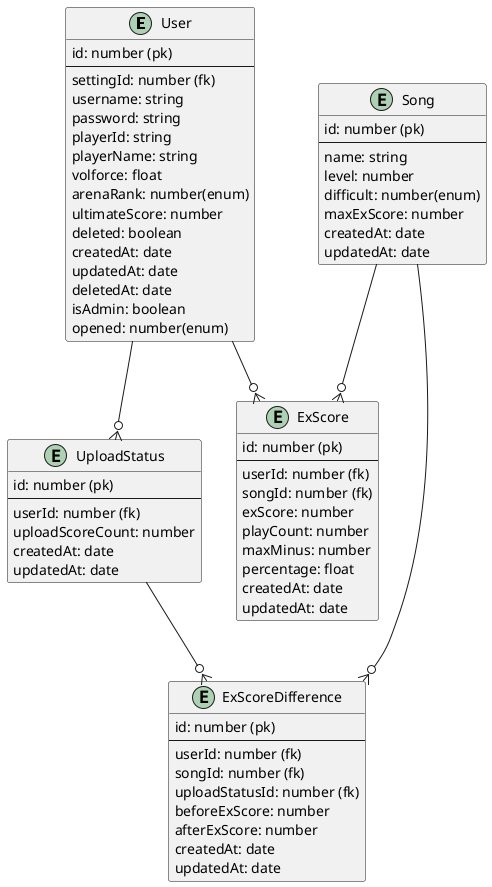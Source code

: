 @startuml sdvxest

entity User {
  id: number (pk)
  --
  settingId: number (fk)
  username: string
  password: string
  playerId: string
  playerName: string
  volforce: float
  arenaRank: number(enum)
  ultimateScore: number
  deleted: boolean
  createdAt: date
  updatedAt: date
  deletedAt: date
  isAdmin: boolean
  opened: number(enum)
}
' (op)rivalData

' # TODO: 正規化
entity Song {
  id: number (pk)
  --
  name: string
  level: number
  difficult: number(enum)
  maxExScore: number
  createdAt: date
  updatedAt: date
}
' (op) bpm(min - max)

entity ExScore {
  id: number (pk)
  --
  userId: number (fk)
  songId: number (fk)
  exScore: number
  playCount: number
  maxMinus: number
  percentage: float
  createdAt: date
  updatedAt: date
}

' アップロード状況
entity UploadStatus {
  id: number (pk)
  --
  userId: number (fk)
  uploadScoreCount: number
  createdAt: date
  updatedAt: date
}

' 差分
entity ExScoreDifference {
  id: number (pk)
  --
  userId: number (fk)
  songId: number (fk)
  uploadStatusId: number (fk)
  beforeExScore: number
  afterExScore: number
  createdAt: date
  updatedAt: date
}

User --o{ UploadStatus
User --o{ ExScore

Song --o{ ExScore
Song --o{ ExScoreDifference

UploadStatus --o{ ExScoreDifference

@enduml
